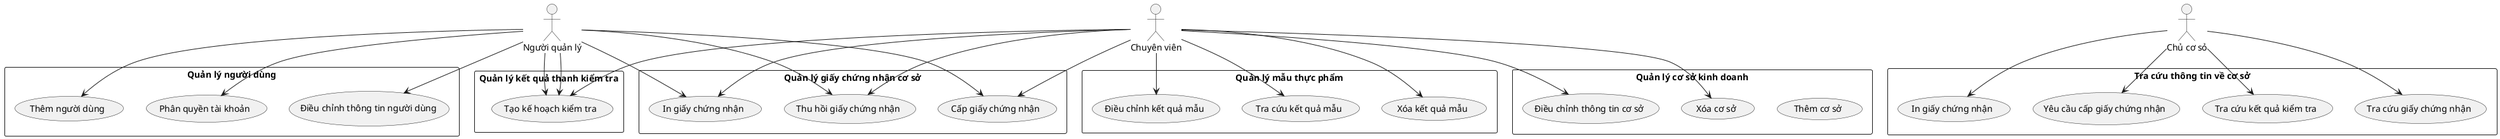 @startuml Features

actor :Chuyên viên: as cv
actor :Chủ cơ sỏ: as ccs
actor :Người quản lý: as ngl

rectangle "Tra cứu thông tin về cơ sở" {
    usecase "Tra cứu giấy chứng nhận" as ccs_UC1
    usecase "Tra cứu kết quả kiểm tra" as ccs_UC3
    usecase "Yêu cầu cấp giấy chứng nhận" as ccs_UC2
    usecase "In giấy chứng nhận" as ccs_UC4

}
ccs --> ccs_UC1
ccs --> ccs_UC2
ccs --> ccs_UC3
ccs --> ccs_UC4

rectangle "Quản lý giấy chứng nhận cơ sở" {
    usecase "Cấp giấy chứng nhận" as cv_UC1
    usecase "Thu hồi giấy chứng nhận" as cv_UC2
    usecase "In giấy chứng nhận" as cv_UC3
}

rectangle "Quản lý kết quả thanh kiểm tra" {
    usecase "Tạo kế hoạch kiểm tra" as cv_UC4
}

rectangle "Quản lý cơ sở kinh doanh" {
    usecase "Thêm cơ sở" as cv_UC5
    usecase "Xóa cơ sở" as cv_UC6
    usecase "Điều chỉnh thông tin cơ sở" as cv_UC7
}

rectangle "Quản lý mẫu thực phẩm" {
    usecase "Tra cứu kết quả mẫu" as cv_UC8
    usecase "Điều chỉnh kết quả mẫu" as cv_UC9
    usecase "Xóa kết quả mẫu" as cv_UC10
}
cv --> cv_UC1
cv --> cv_UC2
cv --> cv_UC3
cv --> cv_UC4
cv --> cv_UC6
cv --> cv_UC7
cv --> cv_UC8
cv --> cv_UC9
cv --> cv_UC10

rectangle "Quản lý người dùng" {
    usecase "Phân quyền tài khoản" as ngl_UC1
    usecase "Thêm người dùng" as ngl_UC2
    usecase "Điều chỉnh thông tin người dùng" as ngl_UC3
}

ngl --> cv_UC1
ngl --> cv_UC2
ngl --> cv_UC3
ngl --> cv_UC4
ngl --> cv_UC4
ngl --> ngl_UC1
ngl --> ngl_UC2
ngl --> ngl_UC3

@enduml